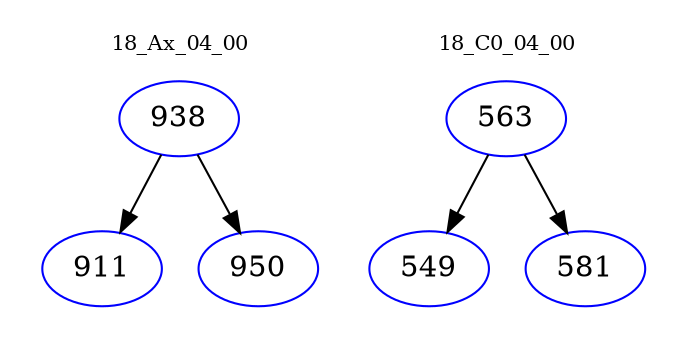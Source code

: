 digraph{
subgraph cluster_0 {
color = white
label = "18_Ax_04_00";
fontsize=10;
T0_938 [label="938", color="blue"]
T0_938 -> T0_911 [color="black"]
T0_911 [label="911", color="blue"]
T0_938 -> T0_950 [color="black"]
T0_950 [label="950", color="blue"]
}
subgraph cluster_1 {
color = white
label = "18_C0_04_00";
fontsize=10;
T1_563 [label="563", color="blue"]
T1_563 -> T1_549 [color="black"]
T1_549 [label="549", color="blue"]
T1_563 -> T1_581 [color="black"]
T1_581 [label="581", color="blue"]
}
}
